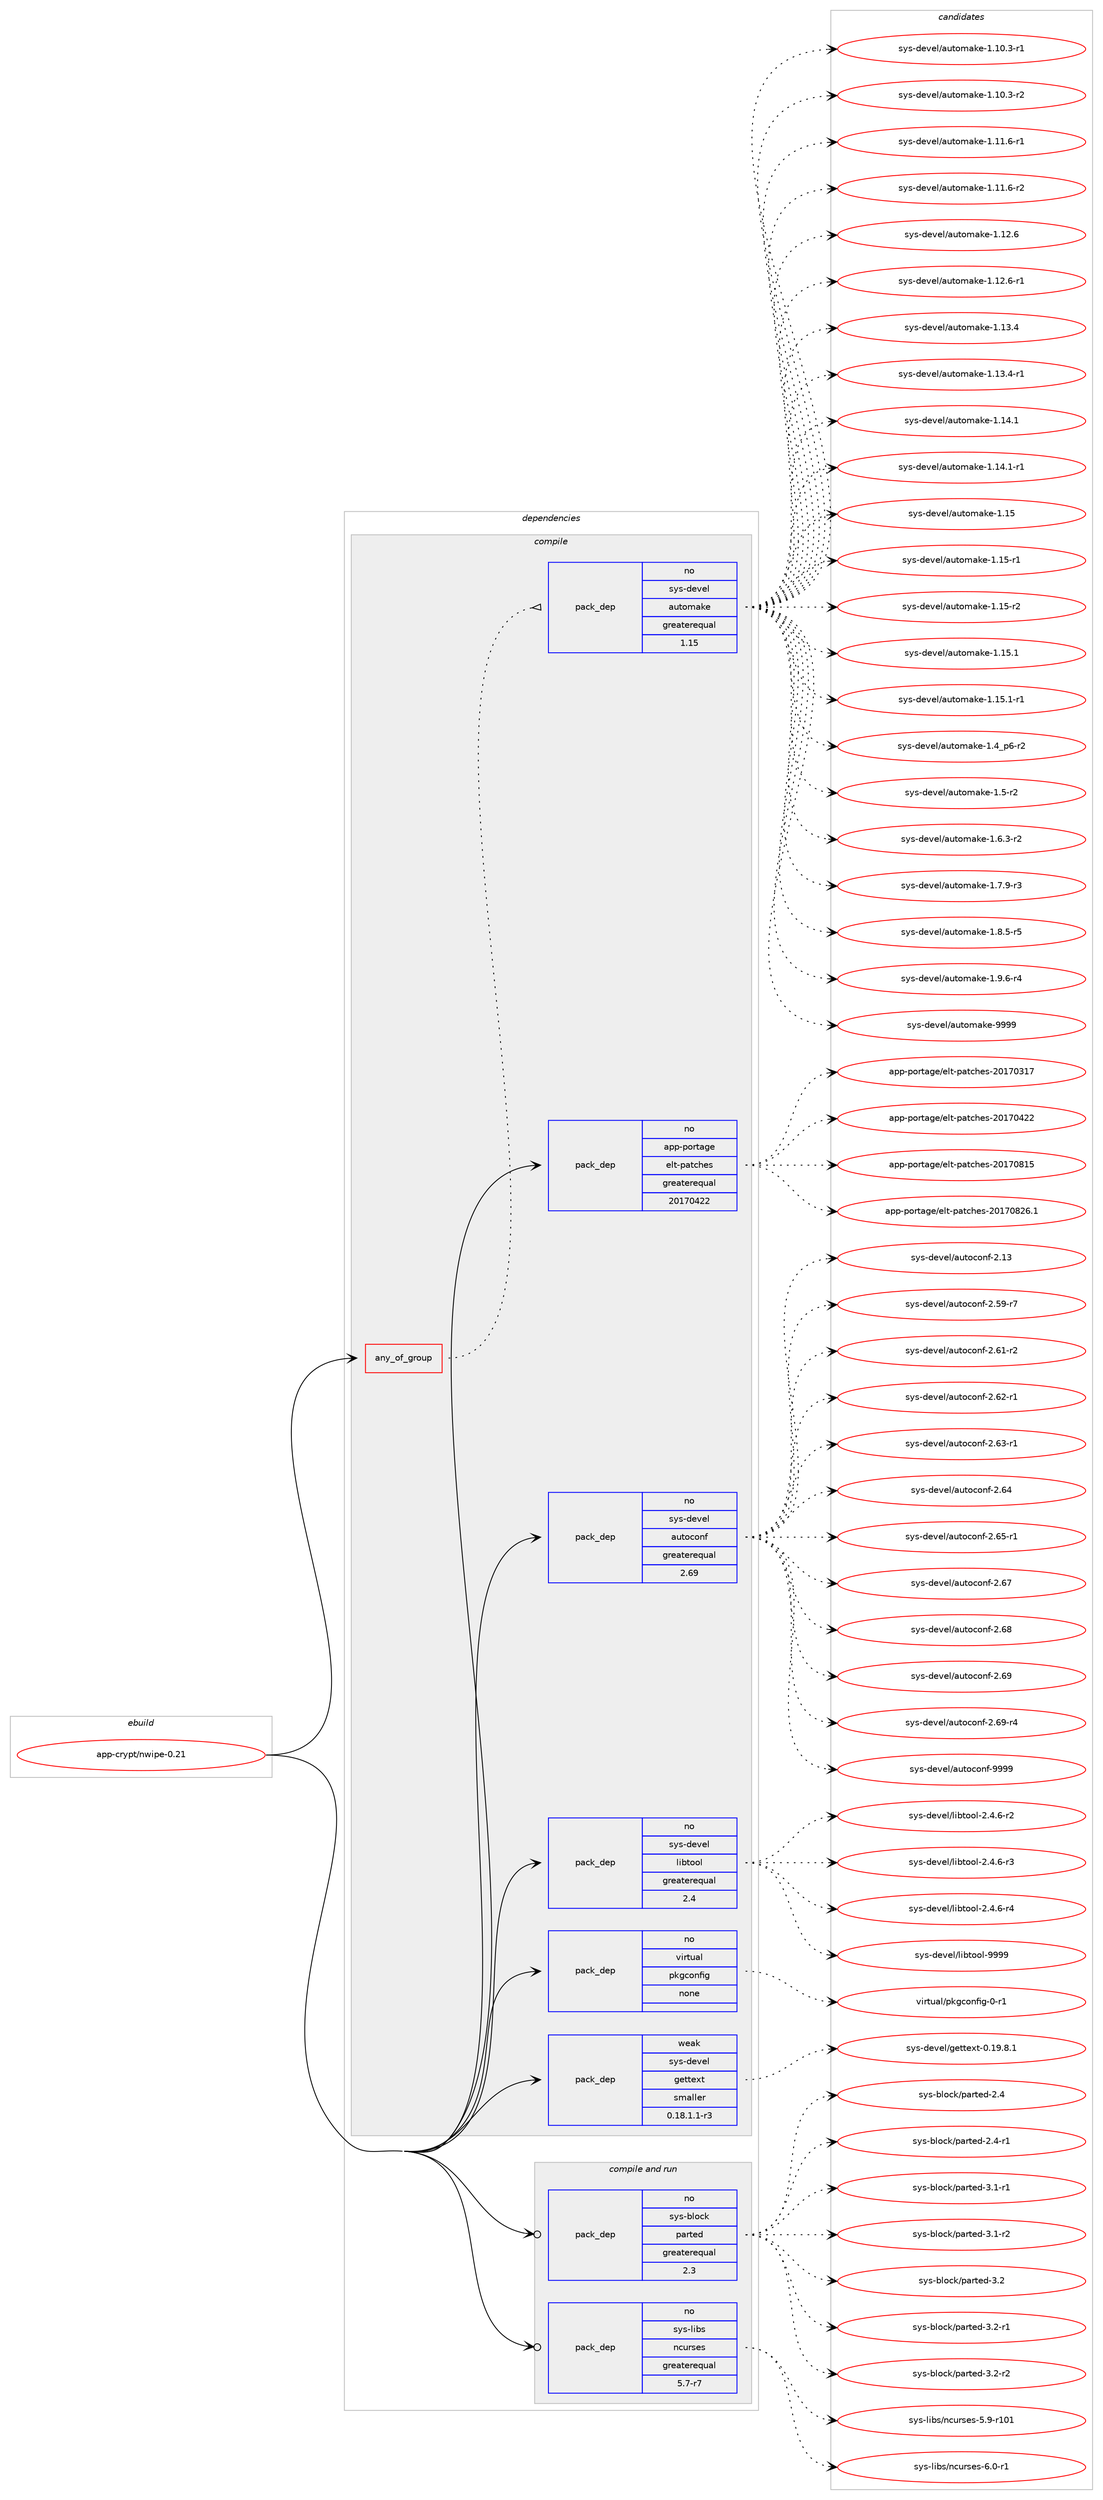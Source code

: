 digraph prolog {

# *************
# Graph options
# *************

newrank=true;
concentrate=true;
compound=true;
graph [rankdir=LR,fontname=Helvetica,fontsize=10,ranksep=1.5];#, ranksep=2.5, nodesep=0.2];
edge  [arrowhead=vee];
node  [fontname=Helvetica,fontsize=10];

# **********
# The ebuild
# **********

subgraph cluster_leftcol {
color=gray;
rank=same;
label=<<i>ebuild</i>>;
id [label="app-crypt/nwipe-0.21", color=red, width=4, href="../app-crypt/nwipe-0.21.svg"];
}

# ****************
# The dependencies
# ****************

subgraph cluster_midcol {
color=gray;
label=<<i>dependencies</i>>;
subgraph cluster_compile {
fillcolor="#eeeeee";
style=filled;
label=<<i>compile</i>>;
subgraph any274 {
dependency13548 [label=<<TABLE BORDER="0" CELLBORDER="1" CELLSPACING="0" CELLPADDING="4"><TR><TD CELLPADDING="10">any_of_group</TD></TR></TABLE>>, shape=none, color=red];subgraph pack9707 {
dependency13549 [label=<<TABLE BORDER="0" CELLBORDER="1" CELLSPACING="0" CELLPADDING="4" WIDTH="220"><TR><TD ROWSPAN="6" CELLPADDING="30">pack_dep</TD></TR><TR><TD WIDTH="110">no</TD></TR><TR><TD>sys-devel</TD></TR><TR><TD>automake</TD></TR><TR><TD>greaterequal</TD></TR><TR><TD>1.15</TD></TR></TABLE>>, shape=none, color=blue];
}
dependency13548:e -> dependency13549:w [weight=20,style="dotted",arrowhead="oinv"];
}
id:e -> dependency13548:w [weight=20,style="solid",arrowhead="vee"];
subgraph pack9708 {
dependency13550 [label=<<TABLE BORDER="0" CELLBORDER="1" CELLSPACING="0" CELLPADDING="4" WIDTH="220"><TR><TD ROWSPAN="6" CELLPADDING="30">pack_dep</TD></TR><TR><TD WIDTH="110">no</TD></TR><TR><TD>app-portage</TD></TR><TR><TD>elt-patches</TD></TR><TR><TD>greaterequal</TD></TR><TR><TD>20170422</TD></TR></TABLE>>, shape=none, color=blue];
}
id:e -> dependency13550:w [weight=20,style="solid",arrowhead="vee"];
subgraph pack9709 {
dependency13551 [label=<<TABLE BORDER="0" CELLBORDER="1" CELLSPACING="0" CELLPADDING="4" WIDTH="220"><TR><TD ROWSPAN="6" CELLPADDING="30">pack_dep</TD></TR><TR><TD WIDTH="110">no</TD></TR><TR><TD>sys-devel</TD></TR><TR><TD>autoconf</TD></TR><TR><TD>greaterequal</TD></TR><TR><TD>2.69</TD></TR></TABLE>>, shape=none, color=blue];
}
id:e -> dependency13551:w [weight=20,style="solid",arrowhead="vee"];
subgraph pack9710 {
dependency13552 [label=<<TABLE BORDER="0" CELLBORDER="1" CELLSPACING="0" CELLPADDING="4" WIDTH="220"><TR><TD ROWSPAN="6" CELLPADDING="30">pack_dep</TD></TR><TR><TD WIDTH="110">no</TD></TR><TR><TD>sys-devel</TD></TR><TR><TD>libtool</TD></TR><TR><TD>greaterequal</TD></TR><TR><TD>2.4</TD></TR></TABLE>>, shape=none, color=blue];
}
id:e -> dependency13552:w [weight=20,style="solid",arrowhead="vee"];
subgraph pack9711 {
dependency13553 [label=<<TABLE BORDER="0" CELLBORDER="1" CELLSPACING="0" CELLPADDING="4" WIDTH="220"><TR><TD ROWSPAN="6" CELLPADDING="30">pack_dep</TD></TR><TR><TD WIDTH="110">no</TD></TR><TR><TD>virtual</TD></TR><TR><TD>pkgconfig</TD></TR><TR><TD>none</TD></TR><TR><TD></TD></TR></TABLE>>, shape=none, color=blue];
}
id:e -> dependency13553:w [weight=20,style="solid",arrowhead="vee"];
subgraph pack9712 {
dependency13554 [label=<<TABLE BORDER="0" CELLBORDER="1" CELLSPACING="0" CELLPADDING="4" WIDTH="220"><TR><TD ROWSPAN="6" CELLPADDING="30">pack_dep</TD></TR><TR><TD WIDTH="110">weak</TD></TR><TR><TD>sys-devel</TD></TR><TR><TD>gettext</TD></TR><TR><TD>smaller</TD></TR><TR><TD>0.18.1.1-r3</TD></TR></TABLE>>, shape=none, color=blue];
}
id:e -> dependency13554:w [weight=20,style="solid",arrowhead="vee"];
}
subgraph cluster_compileandrun {
fillcolor="#eeeeee";
style=filled;
label=<<i>compile and run</i>>;
subgraph pack9713 {
dependency13555 [label=<<TABLE BORDER="0" CELLBORDER="1" CELLSPACING="0" CELLPADDING="4" WIDTH="220"><TR><TD ROWSPAN="6" CELLPADDING="30">pack_dep</TD></TR><TR><TD WIDTH="110">no</TD></TR><TR><TD>sys-block</TD></TR><TR><TD>parted</TD></TR><TR><TD>greaterequal</TD></TR><TR><TD>2.3</TD></TR></TABLE>>, shape=none, color=blue];
}
id:e -> dependency13555:w [weight=20,style="solid",arrowhead="odotvee"];
subgraph pack9714 {
dependency13556 [label=<<TABLE BORDER="0" CELLBORDER="1" CELLSPACING="0" CELLPADDING="4" WIDTH="220"><TR><TD ROWSPAN="6" CELLPADDING="30">pack_dep</TD></TR><TR><TD WIDTH="110">no</TD></TR><TR><TD>sys-libs</TD></TR><TR><TD>ncurses</TD></TR><TR><TD>greaterequal</TD></TR><TR><TD>5.7-r7</TD></TR></TABLE>>, shape=none, color=blue];
}
id:e -> dependency13556:w [weight=20,style="solid",arrowhead="odotvee"];
}
subgraph cluster_run {
fillcolor="#eeeeee";
style=filled;
label=<<i>run</i>>;
}
}

# **************
# The candidates
# **************

subgraph cluster_choices {
rank=same;
color=gray;
label=<<i>candidates</i>>;

subgraph choice9707 {
color=black;
nodesep=1;
choice11512111545100101118101108479711711611110997107101454946494846514511449 [label="sys-devel/automake-1.10.3-r1", color=red, width=4,href="../sys-devel/automake-1.10.3-r1.svg"];
choice11512111545100101118101108479711711611110997107101454946494846514511450 [label="sys-devel/automake-1.10.3-r2", color=red, width=4,href="../sys-devel/automake-1.10.3-r2.svg"];
choice11512111545100101118101108479711711611110997107101454946494946544511449 [label="sys-devel/automake-1.11.6-r1", color=red, width=4,href="../sys-devel/automake-1.11.6-r1.svg"];
choice11512111545100101118101108479711711611110997107101454946494946544511450 [label="sys-devel/automake-1.11.6-r2", color=red, width=4,href="../sys-devel/automake-1.11.6-r2.svg"];
choice1151211154510010111810110847971171161111099710710145494649504654 [label="sys-devel/automake-1.12.6", color=red, width=4,href="../sys-devel/automake-1.12.6.svg"];
choice11512111545100101118101108479711711611110997107101454946495046544511449 [label="sys-devel/automake-1.12.6-r1", color=red, width=4,href="../sys-devel/automake-1.12.6-r1.svg"];
choice1151211154510010111810110847971171161111099710710145494649514652 [label="sys-devel/automake-1.13.4", color=red, width=4,href="../sys-devel/automake-1.13.4.svg"];
choice11512111545100101118101108479711711611110997107101454946495146524511449 [label="sys-devel/automake-1.13.4-r1", color=red, width=4,href="../sys-devel/automake-1.13.4-r1.svg"];
choice1151211154510010111810110847971171161111099710710145494649524649 [label="sys-devel/automake-1.14.1", color=red, width=4,href="../sys-devel/automake-1.14.1.svg"];
choice11512111545100101118101108479711711611110997107101454946495246494511449 [label="sys-devel/automake-1.14.1-r1", color=red, width=4,href="../sys-devel/automake-1.14.1-r1.svg"];
choice115121115451001011181011084797117116111109971071014549464953 [label="sys-devel/automake-1.15", color=red, width=4,href="../sys-devel/automake-1.15.svg"];
choice1151211154510010111810110847971171161111099710710145494649534511449 [label="sys-devel/automake-1.15-r1", color=red, width=4,href="../sys-devel/automake-1.15-r1.svg"];
choice1151211154510010111810110847971171161111099710710145494649534511450 [label="sys-devel/automake-1.15-r2", color=red, width=4,href="../sys-devel/automake-1.15-r2.svg"];
choice1151211154510010111810110847971171161111099710710145494649534649 [label="sys-devel/automake-1.15.1", color=red, width=4,href="../sys-devel/automake-1.15.1.svg"];
choice11512111545100101118101108479711711611110997107101454946495346494511449 [label="sys-devel/automake-1.15.1-r1", color=red, width=4,href="../sys-devel/automake-1.15.1-r1.svg"];
choice115121115451001011181011084797117116111109971071014549465295112544511450 [label="sys-devel/automake-1.4_p6-r2", color=red, width=4,href="../sys-devel/automake-1.4_p6-r2.svg"];
choice11512111545100101118101108479711711611110997107101454946534511450 [label="sys-devel/automake-1.5-r2", color=red, width=4,href="../sys-devel/automake-1.5-r2.svg"];
choice115121115451001011181011084797117116111109971071014549465446514511450 [label="sys-devel/automake-1.6.3-r2", color=red, width=4,href="../sys-devel/automake-1.6.3-r2.svg"];
choice115121115451001011181011084797117116111109971071014549465546574511451 [label="sys-devel/automake-1.7.9-r3", color=red, width=4,href="../sys-devel/automake-1.7.9-r3.svg"];
choice115121115451001011181011084797117116111109971071014549465646534511453 [label="sys-devel/automake-1.8.5-r5", color=red, width=4,href="../sys-devel/automake-1.8.5-r5.svg"];
choice115121115451001011181011084797117116111109971071014549465746544511452 [label="sys-devel/automake-1.9.6-r4", color=red, width=4,href="../sys-devel/automake-1.9.6-r4.svg"];
choice115121115451001011181011084797117116111109971071014557575757 [label="sys-devel/automake-9999", color=red, width=4,href="../sys-devel/automake-9999.svg"];
dependency13549:e -> choice11512111545100101118101108479711711611110997107101454946494846514511449:w [style=dotted,weight="100"];
dependency13549:e -> choice11512111545100101118101108479711711611110997107101454946494846514511450:w [style=dotted,weight="100"];
dependency13549:e -> choice11512111545100101118101108479711711611110997107101454946494946544511449:w [style=dotted,weight="100"];
dependency13549:e -> choice11512111545100101118101108479711711611110997107101454946494946544511450:w [style=dotted,weight="100"];
dependency13549:e -> choice1151211154510010111810110847971171161111099710710145494649504654:w [style=dotted,weight="100"];
dependency13549:e -> choice11512111545100101118101108479711711611110997107101454946495046544511449:w [style=dotted,weight="100"];
dependency13549:e -> choice1151211154510010111810110847971171161111099710710145494649514652:w [style=dotted,weight="100"];
dependency13549:e -> choice11512111545100101118101108479711711611110997107101454946495146524511449:w [style=dotted,weight="100"];
dependency13549:e -> choice1151211154510010111810110847971171161111099710710145494649524649:w [style=dotted,weight="100"];
dependency13549:e -> choice11512111545100101118101108479711711611110997107101454946495246494511449:w [style=dotted,weight="100"];
dependency13549:e -> choice115121115451001011181011084797117116111109971071014549464953:w [style=dotted,weight="100"];
dependency13549:e -> choice1151211154510010111810110847971171161111099710710145494649534511449:w [style=dotted,weight="100"];
dependency13549:e -> choice1151211154510010111810110847971171161111099710710145494649534511450:w [style=dotted,weight="100"];
dependency13549:e -> choice1151211154510010111810110847971171161111099710710145494649534649:w [style=dotted,weight="100"];
dependency13549:e -> choice11512111545100101118101108479711711611110997107101454946495346494511449:w [style=dotted,weight="100"];
dependency13549:e -> choice115121115451001011181011084797117116111109971071014549465295112544511450:w [style=dotted,weight="100"];
dependency13549:e -> choice11512111545100101118101108479711711611110997107101454946534511450:w [style=dotted,weight="100"];
dependency13549:e -> choice115121115451001011181011084797117116111109971071014549465446514511450:w [style=dotted,weight="100"];
dependency13549:e -> choice115121115451001011181011084797117116111109971071014549465546574511451:w [style=dotted,weight="100"];
dependency13549:e -> choice115121115451001011181011084797117116111109971071014549465646534511453:w [style=dotted,weight="100"];
dependency13549:e -> choice115121115451001011181011084797117116111109971071014549465746544511452:w [style=dotted,weight="100"];
dependency13549:e -> choice115121115451001011181011084797117116111109971071014557575757:w [style=dotted,weight="100"];
}
subgraph choice9708 {
color=black;
nodesep=1;
choice97112112451121111141169710310147101108116451129711699104101115455048495548514955 [label="app-portage/elt-patches-20170317", color=red, width=4,href="../app-portage/elt-patches-20170317.svg"];
choice97112112451121111141169710310147101108116451129711699104101115455048495548525050 [label="app-portage/elt-patches-20170422", color=red, width=4,href="../app-portage/elt-patches-20170422.svg"];
choice97112112451121111141169710310147101108116451129711699104101115455048495548564953 [label="app-portage/elt-patches-20170815", color=red, width=4,href="../app-portage/elt-patches-20170815.svg"];
choice971121124511211111411697103101471011081164511297116991041011154550484955485650544649 [label="app-portage/elt-patches-20170826.1", color=red, width=4,href="../app-portage/elt-patches-20170826.1.svg"];
dependency13550:e -> choice97112112451121111141169710310147101108116451129711699104101115455048495548514955:w [style=dotted,weight="100"];
dependency13550:e -> choice97112112451121111141169710310147101108116451129711699104101115455048495548525050:w [style=dotted,weight="100"];
dependency13550:e -> choice97112112451121111141169710310147101108116451129711699104101115455048495548564953:w [style=dotted,weight="100"];
dependency13550:e -> choice971121124511211111411697103101471011081164511297116991041011154550484955485650544649:w [style=dotted,weight="100"];
}
subgraph choice9709 {
color=black;
nodesep=1;
choice115121115451001011181011084797117116111991111101024550464951 [label="sys-devel/autoconf-2.13", color=red, width=4,href="../sys-devel/autoconf-2.13.svg"];
choice1151211154510010111810110847971171161119911111010245504653574511455 [label="sys-devel/autoconf-2.59-r7", color=red, width=4,href="../sys-devel/autoconf-2.59-r7.svg"];
choice1151211154510010111810110847971171161119911111010245504654494511450 [label="sys-devel/autoconf-2.61-r2", color=red, width=4,href="../sys-devel/autoconf-2.61-r2.svg"];
choice1151211154510010111810110847971171161119911111010245504654504511449 [label="sys-devel/autoconf-2.62-r1", color=red, width=4,href="../sys-devel/autoconf-2.62-r1.svg"];
choice1151211154510010111810110847971171161119911111010245504654514511449 [label="sys-devel/autoconf-2.63-r1", color=red, width=4,href="../sys-devel/autoconf-2.63-r1.svg"];
choice115121115451001011181011084797117116111991111101024550465452 [label="sys-devel/autoconf-2.64", color=red, width=4,href="../sys-devel/autoconf-2.64.svg"];
choice1151211154510010111810110847971171161119911111010245504654534511449 [label="sys-devel/autoconf-2.65-r1", color=red, width=4,href="../sys-devel/autoconf-2.65-r1.svg"];
choice115121115451001011181011084797117116111991111101024550465455 [label="sys-devel/autoconf-2.67", color=red, width=4,href="../sys-devel/autoconf-2.67.svg"];
choice115121115451001011181011084797117116111991111101024550465456 [label="sys-devel/autoconf-2.68", color=red, width=4,href="../sys-devel/autoconf-2.68.svg"];
choice115121115451001011181011084797117116111991111101024550465457 [label="sys-devel/autoconf-2.69", color=red, width=4,href="../sys-devel/autoconf-2.69.svg"];
choice1151211154510010111810110847971171161119911111010245504654574511452 [label="sys-devel/autoconf-2.69-r4", color=red, width=4,href="../sys-devel/autoconf-2.69-r4.svg"];
choice115121115451001011181011084797117116111991111101024557575757 [label="sys-devel/autoconf-9999", color=red, width=4,href="../sys-devel/autoconf-9999.svg"];
dependency13551:e -> choice115121115451001011181011084797117116111991111101024550464951:w [style=dotted,weight="100"];
dependency13551:e -> choice1151211154510010111810110847971171161119911111010245504653574511455:w [style=dotted,weight="100"];
dependency13551:e -> choice1151211154510010111810110847971171161119911111010245504654494511450:w [style=dotted,weight="100"];
dependency13551:e -> choice1151211154510010111810110847971171161119911111010245504654504511449:w [style=dotted,weight="100"];
dependency13551:e -> choice1151211154510010111810110847971171161119911111010245504654514511449:w [style=dotted,weight="100"];
dependency13551:e -> choice115121115451001011181011084797117116111991111101024550465452:w [style=dotted,weight="100"];
dependency13551:e -> choice1151211154510010111810110847971171161119911111010245504654534511449:w [style=dotted,weight="100"];
dependency13551:e -> choice115121115451001011181011084797117116111991111101024550465455:w [style=dotted,weight="100"];
dependency13551:e -> choice115121115451001011181011084797117116111991111101024550465456:w [style=dotted,weight="100"];
dependency13551:e -> choice115121115451001011181011084797117116111991111101024550465457:w [style=dotted,weight="100"];
dependency13551:e -> choice1151211154510010111810110847971171161119911111010245504654574511452:w [style=dotted,weight="100"];
dependency13551:e -> choice115121115451001011181011084797117116111991111101024557575757:w [style=dotted,weight="100"];
}
subgraph choice9710 {
color=black;
nodesep=1;
choice1151211154510010111810110847108105981161111111084550465246544511450 [label="sys-devel/libtool-2.4.6-r2", color=red, width=4,href="../sys-devel/libtool-2.4.6-r2.svg"];
choice1151211154510010111810110847108105981161111111084550465246544511451 [label="sys-devel/libtool-2.4.6-r3", color=red, width=4,href="../sys-devel/libtool-2.4.6-r3.svg"];
choice1151211154510010111810110847108105981161111111084550465246544511452 [label="sys-devel/libtool-2.4.6-r4", color=red, width=4,href="../sys-devel/libtool-2.4.6-r4.svg"];
choice1151211154510010111810110847108105981161111111084557575757 [label="sys-devel/libtool-9999", color=red, width=4,href="../sys-devel/libtool-9999.svg"];
dependency13552:e -> choice1151211154510010111810110847108105981161111111084550465246544511450:w [style=dotted,weight="100"];
dependency13552:e -> choice1151211154510010111810110847108105981161111111084550465246544511451:w [style=dotted,weight="100"];
dependency13552:e -> choice1151211154510010111810110847108105981161111111084550465246544511452:w [style=dotted,weight="100"];
dependency13552:e -> choice1151211154510010111810110847108105981161111111084557575757:w [style=dotted,weight="100"];
}
subgraph choice9711 {
color=black;
nodesep=1;
choice11810511411611797108471121071039911111010210510345484511449 [label="virtual/pkgconfig-0-r1", color=red, width=4,href="../virtual/pkgconfig-0-r1.svg"];
dependency13553:e -> choice11810511411611797108471121071039911111010210510345484511449:w [style=dotted,weight="100"];
}
subgraph choice9712 {
color=black;
nodesep=1;
choice1151211154510010111810110847103101116116101120116454846495746564649 [label="sys-devel/gettext-0.19.8.1", color=red, width=4,href="../sys-devel/gettext-0.19.8.1.svg"];
dependency13554:e -> choice1151211154510010111810110847103101116116101120116454846495746564649:w [style=dotted,weight="100"];
}
subgraph choice9713 {
color=black;
nodesep=1;
choice115121115459810811199107471129711411610110045504652 [label="sys-block/parted-2.4", color=red, width=4,href="../sys-block/parted-2.4.svg"];
choice1151211154598108111991074711297114116101100455046524511449 [label="sys-block/parted-2.4-r1", color=red, width=4,href="../sys-block/parted-2.4-r1.svg"];
choice1151211154598108111991074711297114116101100455146494511449 [label="sys-block/parted-3.1-r1", color=red, width=4,href="../sys-block/parted-3.1-r1.svg"];
choice1151211154598108111991074711297114116101100455146494511450 [label="sys-block/parted-3.1-r2", color=red, width=4,href="../sys-block/parted-3.1-r2.svg"];
choice115121115459810811199107471129711411610110045514650 [label="sys-block/parted-3.2", color=red, width=4,href="../sys-block/parted-3.2.svg"];
choice1151211154598108111991074711297114116101100455146504511449 [label="sys-block/parted-3.2-r1", color=red, width=4,href="../sys-block/parted-3.2-r1.svg"];
choice1151211154598108111991074711297114116101100455146504511450 [label="sys-block/parted-3.2-r2", color=red, width=4,href="../sys-block/parted-3.2-r2.svg"];
dependency13555:e -> choice115121115459810811199107471129711411610110045504652:w [style=dotted,weight="100"];
dependency13555:e -> choice1151211154598108111991074711297114116101100455046524511449:w [style=dotted,weight="100"];
dependency13555:e -> choice1151211154598108111991074711297114116101100455146494511449:w [style=dotted,weight="100"];
dependency13555:e -> choice1151211154598108111991074711297114116101100455146494511450:w [style=dotted,weight="100"];
dependency13555:e -> choice115121115459810811199107471129711411610110045514650:w [style=dotted,weight="100"];
dependency13555:e -> choice1151211154598108111991074711297114116101100455146504511449:w [style=dotted,weight="100"];
dependency13555:e -> choice1151211154598108111991074711297114116101100455146504511450:w [style=dotted,weight="100"];
}
subgraph choice9714 {
color=black;
nodesep=1;
choice115121115451081059811547110991171141151011154553465745114494849 [label="sys-libs/ncurses-5.9-r101", color=red, width=4,href="../sys-libs/ncurses-5.9-r101.svg"];
choice11512111545108105981154711099117114115101115455446484511449 [label="sys-libs/ncurses-6.0-r1", color=red, width=4,href="../sys-libs/ncurses-6.0-r1.svg"];
dependency13556:e -> choice115121115451081059811547110991171141151011154553465745114494849:w [style=dotted,weight="100"];
dependency13556:e -> choice11512111545108105981154711099117114115101115455446484511449:w [style=dotted,weight="100"];
}
}

}
